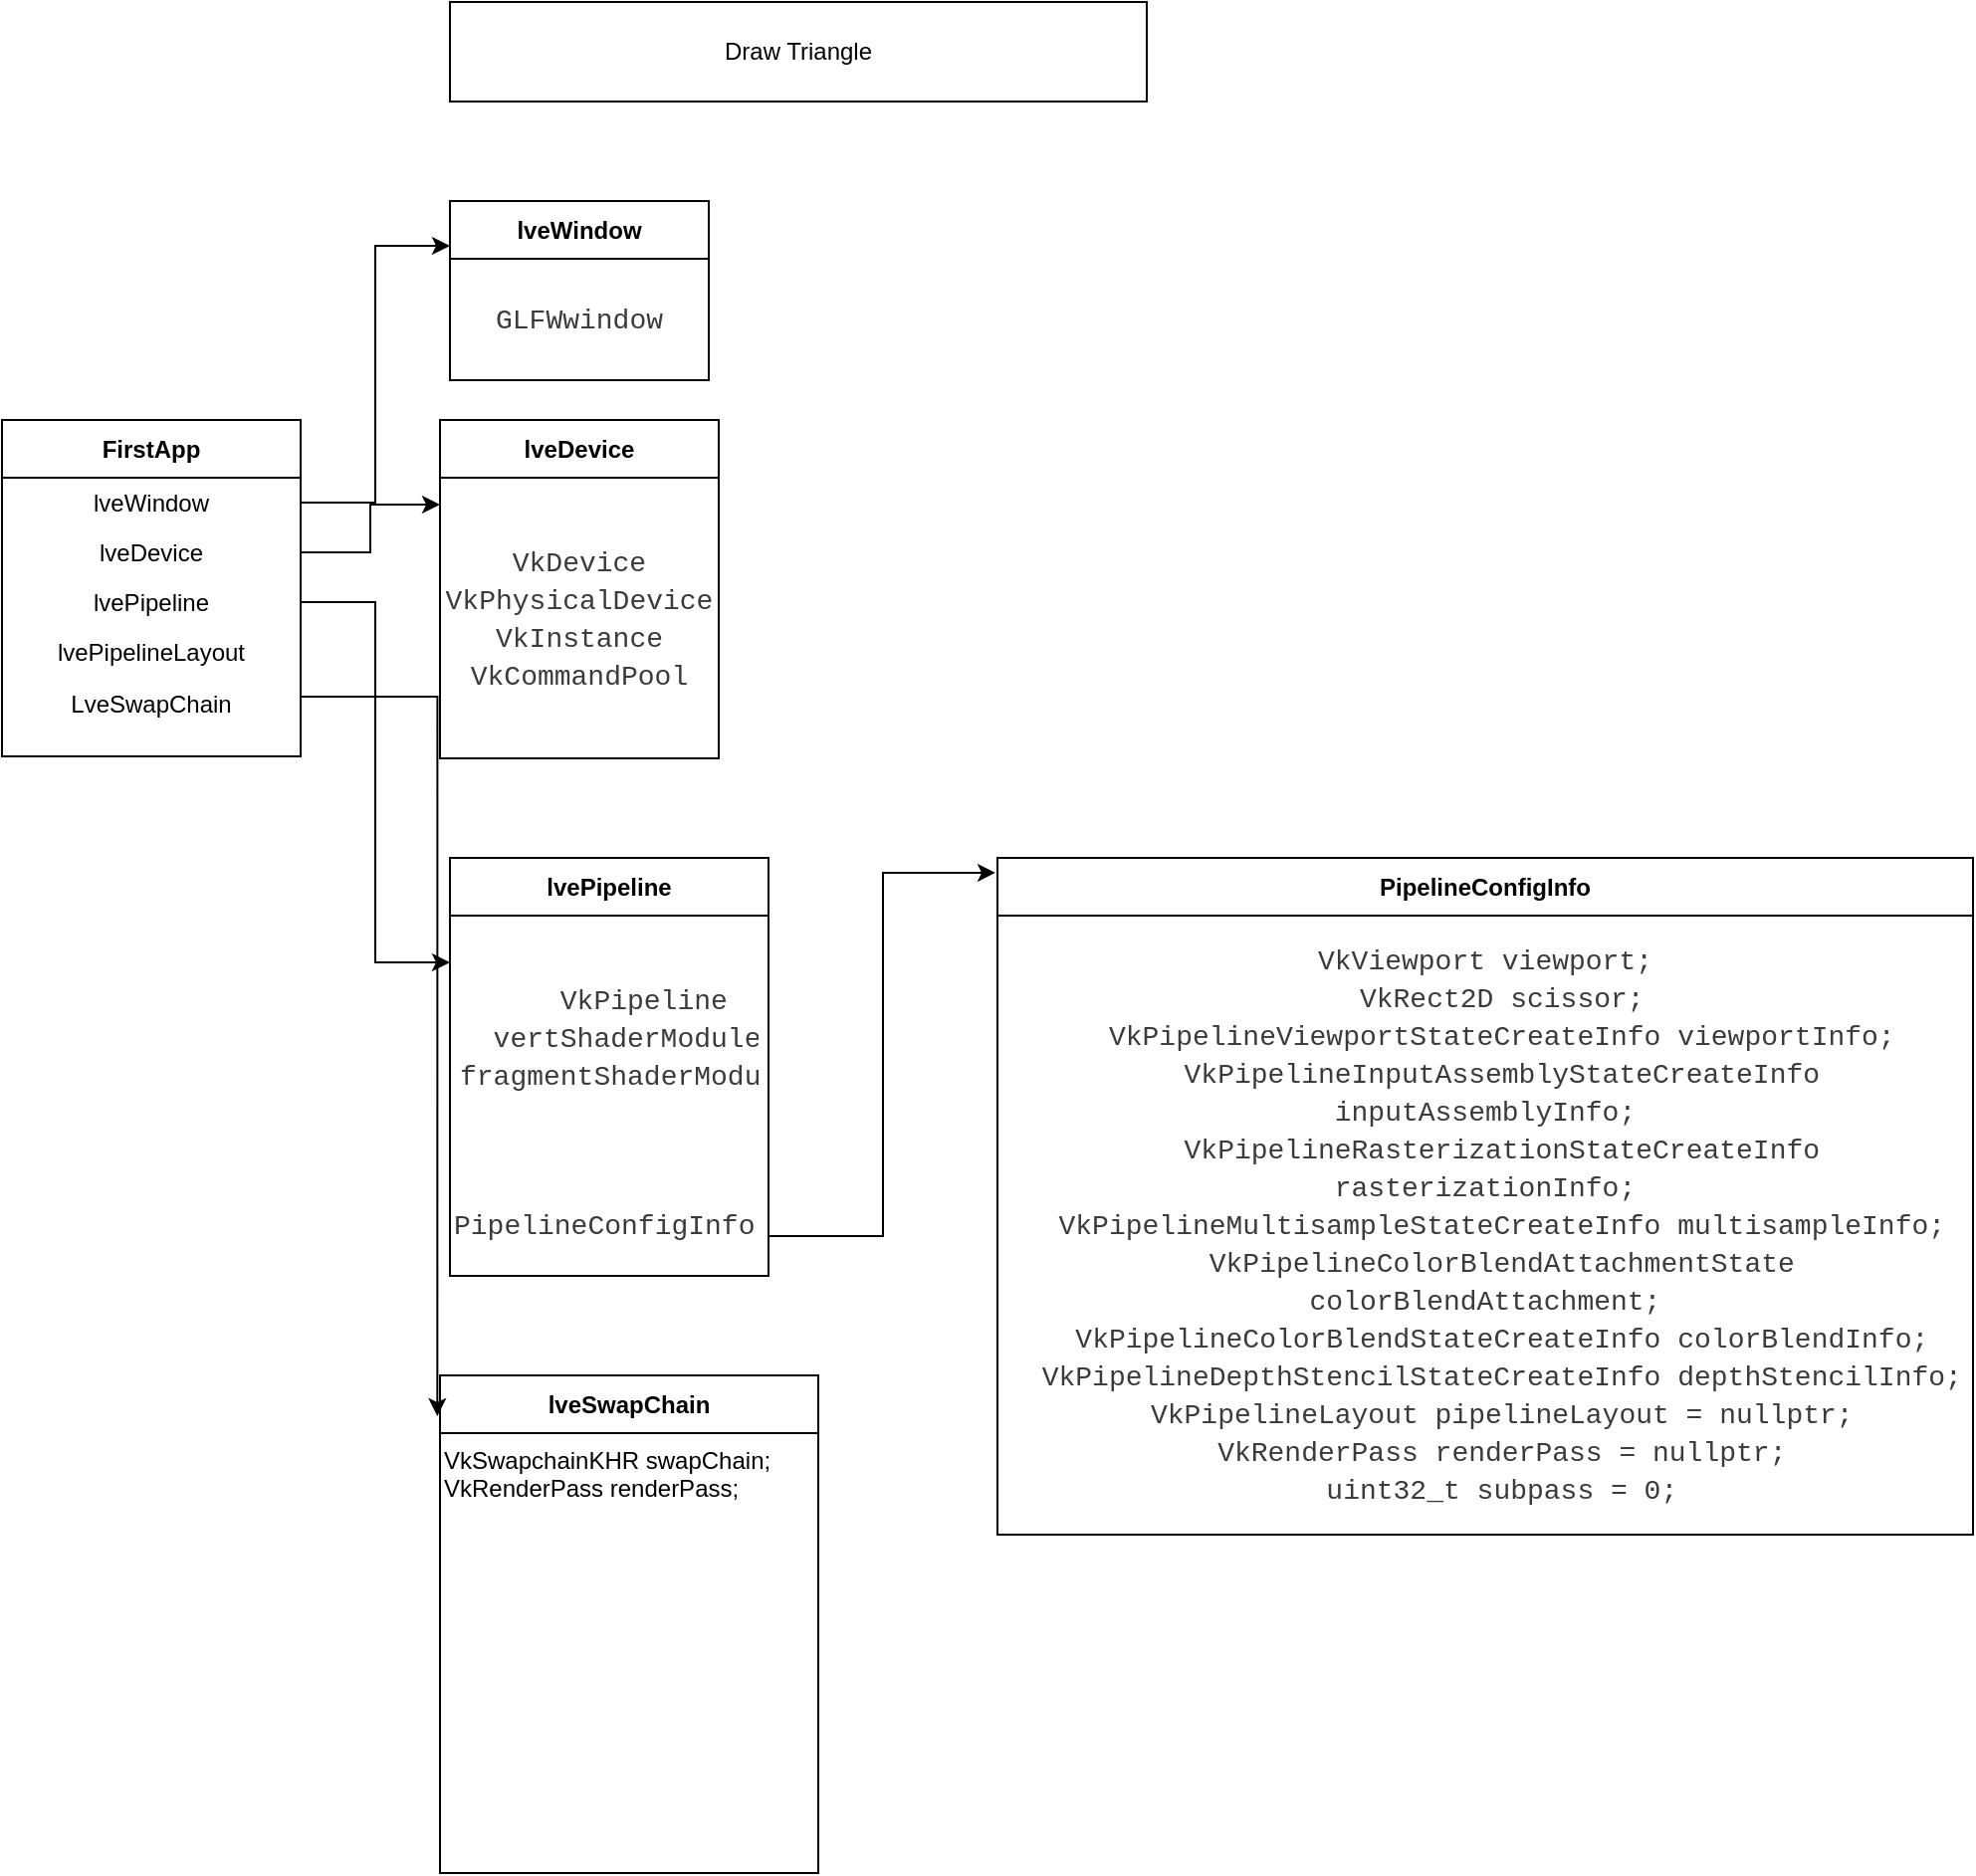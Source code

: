 <mxfile version="21.4.0" type="github">
  <diagram name="페이지-1" id="zzmuA26dCFQAWkQ7VBDZ">
    <mxGraphModel dx="1232" dy="1142" grid="1" gridSize="10" guides="1" tooltips="1" connect="1" arrows="1" fold="1" page="1" pageScale="1" pageWidth="827" pageHeight="1169" math="0" shadow="0">
      <root>
        <mxCell id="0" />
        <mxCell id="1" parent="0" />
        <mxCell id="bNrVVhUnpB8WZR9TGaRP-2" value="FirstApp&lt;br&gt;" style="swimlane;fontStyle=1;align=center;verticalAlign=middle;childLayout=stackLayout;horizontal=1;startSize=29;horizontalStack=0;resizeParent=1;resizeParentMax=0;resizeLast=0;collapsible=0;marginBottom=0;html=1;whiteSpace=wrap;" vertex="1" parent="1">
          <mxGeometry x="30" y="220" width="150" height="169" as="geometry" />
        </mxCell>
        <mxCell id="bNrVVhUnpB8WZR9TGaRP-9" value="lveWindow" style="text;html=1;strokeColor=none;fillColor=none;align=center;verticalAlign=middle;spacingLeft=4;spacingRight=4;overflow=hidden;rotatable=0;points=[[0,0.5],[1,0.5]];portConstraint=eastwest;whiteSpace=wrap;" vertex="1" parent="bNrVVhUnpB8WZR9TGaRP-2">
          <mxGeometry y="29" width="150" height="25" as="geometry" />
        </mxCell>
        <mxCell id="bNrVVhUnpB8WZR9TGaRP-11" value="lveDevice" style="text;html=1;strokeColor=none;fillColor=none;align=center;verticalAlign=middle;spacingLeft=4;spacingRight=4;overflow=hidden;rotatable=0;points=[[0,0.5],[1,0.5]];portConstraint=eastwest;whiteSpace=wrap;" vertex="1" parent="bNrVVhUnpB8WZR9TGaRP-2">
          <mxGeometry y="54" width="150" height="25" as="geometry" />
        </mxCell>
        <mxCell id="bNrVVhUnpB8WZR9TGaRP-12" value="lvePipeline" style="text;html=1;strokeColor=none;fillColor=none;align=center;verticalAlign=middle;spacingLeft=4;spacingRight=4;overflow=hidden;rotatable=0;points=[[0,0.5],[1,0.5]];portConstraint=eastwest;whiteSpace=wrap;" vertex="1" parent="bNrVVhUnpB8WZR9TGaRP-2">
          <mxGeometry y="79" width="150" height="25" as="geometry" />
        </mxCell>
        <mxCell id="bNrVVhUnpB8WZR9TGaRP-13" value="lvePipelineLayout" style="text;html=1;strokeColor=none;fillColor=none;align=center;verticalAlign=middle;spacingLeft=4;spacingRight=4;overflow=hidden;rotatable=0;points=[[0,0.5],[1,0.5]];portConstraint=eastwest;whiteSpace=wrap;" vertex="1" parent="bNrVVhUnpB8WZR9TGaRP-2">
          <mxGeometry y="104" width="150" height="25" as="geometry" />
        </mxCell>
        <mxCell id="bNrVVhUnpB8WZR9TGaRP-35" value="LveSwapChain" style="text;whiteSpace=wrap;align=center;" vertex="1" parent="bNrVVhUnpB8WZR9TGaRP-2">
          <mxGeometry y="129" width="150" height="40" as="geometry" />
        </mxCell>
        <mxCell id="bNrVVhUnpB8WZR9TGaRP-8" value="lveWindow" style="swimlane;fontStyle=1;align=center;verticalAlign=middle;childLayout=stackLayout;horizontal=1;startSize=29;horizontalStack=0;resizeParent=1;resizeParentMax=0;resizeLast=0;collapsible=0;marginBottom=0;html=1;whiteSpace=wrap;" vertex="1" parent="1">
          <mxGeometry x="255" y="110" width="130" height="90" as="geometry" />
        </mxCell>
        <mxCell id="bNrVVhUnpB8WZR9TGaRP-28" value="&lt;div style=&quot;color: rgb(59, 59, 59); background-color: rgb(255, 255, 255); font-family: Consolas, &amp;quot;Courier New&amp;quot;, monospace; font-size: 14px; line-height: 19px;&quot;&gt;&lt;div style=&quot;line-height: 19px;&quot;&gt;&lt;div style=&quot;line-height: 19px;&quot;&gt;GLFWwindow&lt;/div&gt;&lt;/div&gt;&lt;/div&gt;" style="html=1;whiteSpace=wrap;" vertex="1" parent="bNrVVhUnpB8WZR9TGaRP-8">
          <mxGeometry y="29" width="130" height="61" as="geometry" />
        </mxCell>
        <mxCell id="bNrVVhUnpB8WZR9TGaRP-14" style="edgeStyle=orthogonalEdgeStyle;rounded=0;orthogonalLoop=1;jettySize=auto;html=1;exitX=1;exitY=0.5;exitDx=0;exitDy=0;entryX=0;entryY=0.25;entryDx=0;entryDy=0;" edge="1" parent="1" source="bNrVVhUnpB8WZR9TGaRP-9" target="bNrVVhUnpB8WZR9TGaRP-8">
          <mxGeometry relative="1" as="geometry" />
        </mxCell>
        <mxCell id="bNrVVhUnpB8WZR9TGaRP-16" value="lveDevice" style="swimlane;fontStyle=1;align=center;verticalAlign=middle;childLayout=stackLayout;horizontal=1;startSize=29;horizontalStack=0;resizeParent=1;resizeParentMax=0;resizeLast=0;collapsible=0;marginBottom=0;html=1;whiteSpace=wrap;" vertex="1" parent="1">
          <mxGeometry x="250" y="220" width="140" height="170" as="geometry" />
        </mxCell>
        <mxCell id="bNrVVhUnpB8WZR9TGaRP-25" value="&lt;div style=&quot;color: rgb(59, 59, 59); background-color: rgb(255, 255, 255); font-family: Consolas, &amp;quot;Courier New&amp;quot;, monospace; font-size: 14px; line-height: 19px;&quot;&gt;&lt;div style=&quot;line-height: 19px;&quot;&gt;VkDevice&lt;/div&gt;&lt;/div&gt;&lt;div style=&quot;color: rgb(59, 59, 59); background-color: rgb(255, 255, 255); font-family: Consolas, &amp;quot;Courier New&amp;quot;, monospace; font-size: 14px; line-height: 19px;&quot;&gt;VkPhysicalDevice&lt;br&gt;&lt;/div&gt;&lt;div style=&quot;color: rgb(59, 59, 59); background-color: rgb(255, 255, 255); font-family: Consolas, &amp;quot;Courier New&amp;quot;, monospace; font-size: 14px; line-height: 19px;&quot;&gt;VkInstance&lt;/div&gt;&lt;div style=&quot;color: rgb(59, 59, 59); background-color: rgb(255, 255, 255); font-family: Consolas, &amp;quot;Courier New&amp;quot;, monospace; font-size: 14px; line-height: 19px;&quot;&gt;&lt;div style=&quot;line-height: 19px;&quot;&gt;&lt;div style=&quot;line-height: 19px;&quot;&gt;VkCommandPool&lt;/div&gt;&lt;/div&gt;&lt;/div&gt;" style="html=1;whiteSpace=wrap;" vertex="1" parent="bNrVVhUnpB8WZR9TGaRP-16">
          <mxGeometry y="29" width="140" height="141" as="geometry" />
        </mxCell>
        <mxCell id="bNrVVhUnpB8WZR9TGaRP-15" style="edgeStyle=orthogonalEdgeStyle;rounded=0;orthogonalLoop=1;jettySize=auto;html=1;exitX=1;exitY=0.5;exitDx=0;exitDy=0;entryX=0;entryY=0.25;entryDx=0;entryDy=0;" edge="1" parent="1" source="bNrVVhUnpB8WZR9TGaRP-11" target="bNrVVhUnpB8WZR9TGaRP-16">
          <mxGeometry relative="1" as="geometry">
            <mxPoint x="350" y="210" as="targetPoint" />
          </mxGeometry>
        </mxCell>
        <mxCell id="bNrVVhUnpB8WZR9TGaRP-18" value="lvePipeline" style="swimlane;fontStyle=1;align=center;verticalAlign=middle;childLayout=stackLayout;horizontal=1;startSize=29;horizontalStack=0;resizeParent=1;resizeParentMax=0;resizeLast=0;collapsible=0;marginBottom=0;html=1;whiteSpace=wrap;" vertex="1" parent="1">
          <mxGeometry x="255" y="440" width="160" height="210" as="geometry" />
        </mxCell>
        <mxCell id="bNrVVhUnpB8WZR9TGaRP-22" value="&lt;p style=&quot;color: rgb(59, 59, 59); background-color: rgb(255, 255, 255); font-family: Consolas, &amp;quot;Courier New&amp;quot;, monospace; font-size: 14px; line-height: 19px;&quot;&gt;&amp;nbsp; VkPipeline&lt;br&gt;&lt;span style=&quot;color: rgb(59, 59, 59); background-color: rgb(255, 255, 255); font-family: Consolas, &amp;quot;Courier New&amp;quot;, monospace; font-size: 14px;&quot;&gt;vertShaderModule&lt;br&gt;&lt;/span&gt;fragmentShaderModule&lt;br&gt;&lt;br&gt;&lt;/p&gt;" style="text;html=1;strokeColor=none;fillColor=none;align=center;verticalAlign=middle;spacingLeft=4;spacingRight=4;overflow=hidden;rotatable=0;points=[[0,0.5],[1,0.5]];portConstraint=eastwest;whiteSpace=wrap;" vertex="1" parent="bNrVVhUnpB8WZR9TGaRP-18">
          <mxGeometry y="29" width="160" height="141" as="geometry" />
        </mxCell>
        <mxCell id="bNrVVhUnpB8WZR9TGaRP-29" value="&lt;span style=&quot;color: rgb(59, 59, 59); font-family: Consolas, &amp;quot;Courier New&amp;quot;, monospace; font-size: 14px; font-style: normal; font-variant-ligatures: normal; font-variant-caps: normal; font-weight: 400; letter-spacing: normal; orphans: 2; text-align: center; text-indent: 0px; text-transform: none; widows: 2; word-spacing: 0px; -webkit-text-stroke-width: 0px; background-color: rgb(255, 255, 255); text-decoration-thickness: initial; text-decoration-style: initial; text-decoration-color: initial; float: none; display: inline !important;&quot;&gt;PipelineConfigInfo&lt;/span&gt;" style="text;whiteSpace=wrap;html=1;" vertex="1" parent="bNrVVhUnpB8WZR9TGaRP-18">
          <mxGeometry y="170" width="160" height="40" as="geometry" />
        </mxCell>
        <mxCell id="bNrVVhUnpB8WZR9TGaRP-17" style="edgeStyle=orthogonalEdgeStyle;rounded=0;orthogonalLoop=1;jettySize=auto;html=1;exitX=1;exitY=0.5;exitDx=0;exitDy=0;entryX=0;entryY=0.25;entryDx=0;entryDy=0;" edge="1" parent="1" source="bNrVVhUnpB8WZR9TGaRP-12" target="bNrVVhUnpB8WZR9TGaRP-18">
          <mxGeometry relative="1" as="geometry">
            <mxPoint x="380" y="250" as="targetPoint" />
          </mxGeometry>
        </mxCell>
        <mxCell id="bNrVVhUnpB8WZR9TGaRP-27" value="Draw Triangle" style="html=1;whiteSpace=wrap;" vertex="1" parent="1">
          <mxGeometry x="255" y="10" width="350" height="50" as="geometry" />
        </mxCell>
        <mxCell id="bNrVVhUnpB8WZR9TGaRP-31" value="PipelineConfigInfo" style="swimlane;fontStyle=1;align=center;verticalAlign=middle;childLayout=stackLayout;horizontal=1;startSize=29;horizontalStack=0;resizeParent=1;resizeParentMax=0;resizeLast=0;collapsible=0;marginBottom=0;html=1;whiteSpace=wrap;" vertex="1" parent="1">
          <mxGeometry x="530" y="440" width="490" height="340" as="geometry" />
        </mxCell>
        <mxCell id="bNrVVhUnpB8WZR9TGaRP-32" value="&lt;div style=&quot;color: rgb(59, 59, 59); background-color: rgb(255, 255, 255); font-family: Consolas, &amp;quot;Courier New&amp;quot;, monospace; font-size: 14px; line-height: 19px;&quot;&gt;&lt;div style=&quot;line-height: 19px;&quot;&gt;&lt;div style=&quot;line-height: 19px;&quot;&gt;VkViewport viewport;&lt;/div&gt;&lt;div style=&quot;line-height: 19px;&quot;&gt;&amp;nbsp; VkRect2D scissor;&lt;/div&gt;&lt;div style=&quot;line-height: 19px;&quot;&gt;&amp;nbsp; VkPipelineViewportStateCreateInfo viewportInfo;&lt;/div&gt;&lt;div style=&quot;line-height: 19px;&quot;&gt;&amp;nbsp; VkPipelineInputAssemblyStateCreateInfo inputAssemblyInfo;&lt;/div&gt;&lt;div style=&quot;line-height: 19px;&quot;&gt;&amp;nbsp; VkPipelineRasterizationStateCreateInfo rasterizationInfo;&lt;/div&gt;&lt;div style=&quot;line-height: 19px;&quot;&gt;&amp;nbsp; VkPipelineMultisampleStateCreateInfo multisampleInfo;&lt;/div&gt;&lt;div style=&quot;line-height: 19px;&quot;&gt;&amp;nbsp; VkPipelineColorBlendAttachmentState colorBlendAttachment;&lt;/div&gt;&lt;div style=&quot;line-height: 19px;&quot;&gt;&amp;nbsp; VkPipelineColorBlendStateCreateInfo colorBlendInfo;&lt;/div&gt;&lt;div style=&quot;line-height: 19px;&quot;&gt;&amp;nbsp; VkPipelineDepthStencilStateCreateInfo depthStencilInfo;&lt;/div&gt;&lt;div style=&quot;line-height: 19px;&quot;&gt;&amp;nbsp; VkPipelineLayout pipelineLayout = nullptr;&lt;/div&gt;&lt;div style=&quot;line-height: 19px;&quot;&gt;&amp;nbsp; VkRenderPass renderPass = nullptr;&lt;/div&gt;&lt;div style=&quot;line-height: 19px;&quot;&gt;&amp;nbsp; uint32_t subpass = 0;&lt;/div&gt;&lt;/div&gt;&lt;/div&gt;" style="html=1;whiteSpace=wrap;" vertex="1" parent="bNrVVhUnpB8WZR9TGaRP-31">
          <mxGeometry y="29" width="490" height="311" as="geometry" />
        </mxCell>
        <mxCell id="bNrVVhUnpB8WZR9TGaRP-30" style="edgeStyle=orthogonalEdgeStyle;rounded=0;orthogonalLoop=1;jettySize=auto;html=1;exitX=1;exitY=0.5;exitDx=0;exitDy=0;entryX=-0.002;entryY=0.022;entryDx=0;entryDy=0;entryPerimeter=0;" edge="1" parent="1" source="bNrVVhUnpB8WZR9TGaRP-29" target="bNrVVhUnpB8WZR9TGaRP-31">
          <mxGeometry relative="1" as="geometry">
            <mxPoint x="500" y="460" as="targetPoint" />
          </mxGeometry>
        </mxCell>
        <mxCell id="bNrVVhUnpB8WZR9TGaRP-33" value="lveSwapChain" style="swimlane;fontStyle=1;align=center;verticalAlign=middle;childLayout=stackLayout;horizontal=1;startSize=29;horizontalStack=0;resizeParent=1;resizeParentMax=0;resizeLast=0;collapsible=0;marginBottom=0;html=1;whiteSpace=wrap;" vertex="1" parent="1">
          <mxGeometry x="250" y="700" width="190" height="250" as="geometry" />
        </mxCell>
        <mxCell id="bNrVVhUnpB8WZR9TGaRP-37" value="VkSwapchainKHR swapChain;&#xa;VkRenderPass renderPass;&#xa;&#xa;" style="text;whiteSpace=wrap;" vertex="1" parent="bNrVVhUnpB8WZR9TGaRP-33">
          <mxGeometry y="29" width="190" height="221" as="geometry" />
        </mxCell>
        <mxCell id="bNrVVhUnpB8WZR9TGaRP-36" style="edgeStyle=orthogonalEdgeStyle;rounded=0;orthogonalLoop=1;jettySize=auto;html=1;exitX=1;exitY=0.25;exitDx=0;exitDy=0;entryX=-0.007;entryY=0.082;entryDx=0;entryDy=0;entryPerimeter=0;" edge="1" parent="1" source="bNrVVhUnpB8WZR9TGaRP-35" target="bNrVVhUnpB8WZR9TGaRP-33">
          <mxGeometry relative="1" as="geometry" />
        </mxCell>
      </root>
    </mxGraphModel>
  </diagram>
</mxfile>
